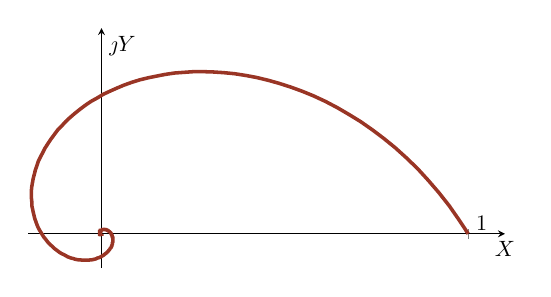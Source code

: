 % This file was created by matlab2tikz.
%
%The latest updates can be retrieved from
%  http://www.mathworks.com/matlabcentral/fileexchange/22022-matlab2tikz-matlab2tikz
%where you can also make suggestions and rate matlab2tikz.
%
\begin{tikzpicture}[scale=0.8]

\begin{axis}[%
  axis lines=center,
  scale only axis,
  width=2.98in,
  height=1.5in,
  xmin=-0.2,
  xmax=1.1,
  ymin=-0.1,
  ymax=0.6,
  xtick={1},
  ytick=\empty,
  xticklabel style={anchor=south west, draw=none},
  xlabel={$X$},
  ylabel={$\jmath Y$},
  x label style={anchor=north}
]
\addplot [ultra thick, color=BrickRed!80!black, forget plot]
  table[row sep=crcr]{%
1	0\\
0.974	0.042\\
0.948	0.082\\
0.92	0.12\\
0.891	0.156\\
0.862	0.19\\
0.832	0.221\\
0.801	0.251\\
0.77	0.278\\
0.739	0.303\\
0.707	0.327\\
0.675	0.348\\
0.643	0.368\\
0.611	0.386\\
0.579	0.402\\
0.547	0.416\\
0.516	0.428\\
0.484	0.439\\
0.454	0.448\\
0.423	0.456\\
0.393	0.462\\
0.363	0.467\\
0.334	0.47\\
0.306	0.472\\
0.278	0.473\\
0.251	0.473\\
0.225	0.471\\
0.199	0.469\\
0.174	0.465\\
0.15	0.46\\
0.127	0.455\\
0.104	0.449\\
0.083	0.442\\
0.062	0.434\\
0.042	0.425\\
0.023	0.416\\
0.005	0.407\\
-0.012	0.396\\
-0.029	0.386\\
-0.044	0.375\\
-0.059	0.363\\
-0.073	0.351\\
-0.086	0.339\\
-0.098	0.327\\
-0.109	0.314\\
-0.12	0.302\\
-0.129	0.289\\
-0.138	0.276\\
-0.146	0.263\\
-0.154	0.25\\
-0.16	0.237\\
-0.166	0.225\\
-0.172	0.212\\
-0.176	0.199\\
-0.18	0.187\\
-0.183	0.174\\
-0.186	0.162\\
-0.188	0.15\\
-0.19	0.138\\
-0.191	0.127\\
-0.191	0.115\\
-0.191	0.104\\
-0.19	0.094\\
-0.19	0.083\\
-0.188	0.073\\
-0.186	0.063\\
-0.184	0.054\\
-0.182	0.045\\
-0.179	0.036\\
-0.176	0.027\\
-0.173	0.019\\
-0.169	0.011\\
-0.165	0.004\\
-0.161	-0.003\\
-0.157	-0.01\\
-0.152	-0.016\\
-0.148	-0.022\\
-0.143	-0.028\\
-0.138	-0.033\\
-0.133	-0.038\\
-0.128	-0.043\\
-0.123	-0.047\\
-0.118	-0.051\\
-0.113	-0.055\\
-0.108	-0.058\\
-0.102	-0.061\\
-0.097	-0.064\\
-0.092	-0.067\\
-0.087	-0.069\\
-0.082	-0.071\\
-0.077	-0.072\\
-0.072	-0.074\\
-0.067	-0.075\\
-0.062	-0.076\\
-0.057	-0.076\\
-0.052	-0.077\\
-0.048	-0.077\\
-0.043	-0.077\\
-0.039	-0.077\\
-0.035	-0.077\\
-0.031	-0.076\\
-0.027	-0.076\\
-0.023	-0.075\\
-0.019	-0.074\\
-0.015	-0.073\\
-0.012	-0.071\\
-0.009	-0.07\\
-0.005	-0.069\\
-0.002	-0.067\\
0.0	-0.066\\
0.003	-0.064\\
0.006	-0.062\\
0.008	-0.06\\
0.011	-0.058\\
0.013	-0.056\\
0.015	-0.054\\
0.017	-0.052\\
0.019	-0.05\\
0.02	-0.048\\
0.022	-0.046\\
0.023	-0.044\\
0.024	-0.042\\
0.026	-0.04\\
0.027	-0.038\\
0.028	-0.036\\
0.028	-0.034\\
0.029	-0.032\\
0.03	-0.03\\
0.03	-0.028\\
0.03	-0.026\\
0.031	-0.024\\
0.031	-0.022\\
0.031	-0.02\\
0.031	-0.018\\
0.031	-0.016\\
0.031	-0.014\\
0.031	-0.013\\
0.031	-0.011\\
0.03	-0.01\\
0.03	-0.008\\
0.029	-0.007\\
0.029	-0.005\\
0.028	-0.004\\
0.028	-0.003\\
0.027	-0.001\\
0.027	-0.0\\
0.026	0.001\\
0.025	0.002\\
0.025	0.003\\
0.024	0.004\\
0.023	0.005\\
0.022	0.006\\
0.021	0.007\\
0.021	0.007\\
0.02	0.008\\
0.019	0.009\\
0.018	0.009\\
0.017	0.01\\
0.016	0.01\\
0.015	0.011\\
0.015	0.011\\
0.014	0.011\\
0.013	0.012\\
0.012	0.012\\
0.011	0.012\\
0.011	0.012\\
0.01	0.012\\
0.009	0.012\\
0.008	0.013\\
0.007	0.013\\
0.007	0.013\\
0.006	0.013\\
0.005	0.012\\
0.005	0.012\\
0.004	0.012\\
0.003	0.012\\
0.003	0.012\\
0.002	0.012\\
0.002	0.012\\
0.001	0.011\\
0.001	0.011\\
0.0	0.011\\
-0.0	0.011\\
-0.001	0.01\\
-0.001	0.01\\
-0.002	0.01\\
-0.002	0.009\\
-0.002	0.009\\
-0.003	0.009\\
-0.003	0.008\\
-0.003	0.008\\
-0.003	0.008\\
-0.004	0.007\\
-0.004	0.007\\
-0.004	0.007\\
-0.004	0.006\\
-0.004	0.006\\
-0.005	0.006\\
-0.005	0.005\\
-0.005	0.005\\
-0.005	0.005\\
-0.005	0.004\\
-0.005	0.004\\
-0.005	0.004\\
-0.005	0.003\\
-0.005	0.003\\
-0.005	0.003\\
-0.005	0.003\\
-0.005	0.002\\
-0.005	0.002\\
-0.005	0.002\\
-0.005	0.001\\
-0.005	0.001\\
-0.005	0.001\\
-0.005	0.001\\
-0.005	0.001\\
-0.005	0.0\\
-0.004	0.0\\
-0.004	-6.401e-05\\
-0.004	-0.0\\
-0.004	-0.0\\
-0.004	-0.001\\
-0.004	-0.001\\
-0.004	-0.001\\
-0.004	-0.001\\
-0.003	-0.001\\
-0.003	-0.001\\
-0.003	-0.001\\
-0.003	-0.001\\
-0.003	-0.002\\
-0.003	-0.002\\
-0.003	-0.002\\
-0.002	-0.002\\
-0.002	-0.002\\
-0.002	-0.002\\
-0.002	-0.002\\
-0.002	-0.002\\
-0.002	-0.002\\
-0.002	-0.002\\
-0.002	-0.002\\
-0.001	-0.002\\
-0.001	-0.002\\
-0.001	-0.002\\
-0.001	-0.002\\
-0.001	-0.002\\
-0.001	-0.002\\
-0.001	-0.002\\
-0.001	-0.002\\
-0.001	-0.002\\
-0.0	-0.002\\
-0.0	-0.002\\
-0.0	-0.002\\
-0.0	-0.002\\
-7.225e-05	-0.002\\
5.15e-06	-0.002\\
7.876e-05	-0.002\\
0.0	-0.002\\
0.0	-0.002\\
0.0	-0.002\\
0.0	-0.002\\
0.0	-0.001\\
0.0	-0.001\\
0.0	-0.001\\
0.001	-0.001\\
0.001	-0.001\\
0.001	-0.001\\
0.001	-0.001\\
0.001	-0.001\\
0.001	-0.001\\
0.001	-0.001\\
0.001	-0.001\\
0.001	-0.001\\
0.001	-0.001\\
0.001	-0.001\\
0.001	-0.001\\
0.001	-0.001\\
0.001	-0.001\\
0.001	-0.001\\
0.001	-0.0\\
0.001	-0.0\\
0.001	-0.0\\
0.001	-0.0\\
0.001	-0.0\\
0.001	-0.0\\
0.001	-0.0\\
0.001	-0.0\\
0.001	-0.0\\
0.001	-0.0\\
0.001	-7.127e-05\\
0.001	-3.807e-05\\
0.001	-6.393e-06\\
0.001	2.375e-05\\
0.001	5.237e-05\\
0.001	7.946e-05\\
0.001	0.0\\
0.001	0.0\\
0.001	0.0\\
0.001	0.0\\
0.001	0.0\\
0.001	0.0\\
0.001	0.0\\
0.0	0.0\\
0.0	0.0\\
0.0	0.0\\
0.0	0.0\\
0.0	0.0\\
0.0	0.0\\
0.0	0.0\\
0.0	0.0\\
0.0	0.0\\
0.0	0.0\\
0.0	0.0\\
0.0	0.0\\
0.0	0.0\\
0.0	0.0\\
0.0	0.0\\
0.0	0.0\\
0.0	0.0\\
0.0	0.0\\
0.0	0.0\\
9.295e-05	0.0\\
7.696e-05	0.0\\
6.157e-05	0.0\\
4.677e-05	0.0\\
3.258e-05	0.0\\
1.901e-05	0.0\\
6.049e-06	0.0\\
-6.293e-06	0.0\\
-1.802e-05	0.0\\
-2.913e-05	0.0\\
-3.962e-05	0.0\\
-4.951e-05	0.0\\
-5.88e-05	0.0\\
-6.749e-05	0.0\\
-7.559e-05	0.0\\
-8.311e-05	0.0\\
-9.006e-05	0.0\\
-9.645e-05	0.0\\
-0.0	0.0\\
-0.0	0.0\\
-0.0	0.0\\
-0.0	0.0\\
-0.0	0.0\\
-0.0	0.0\\
-0.0	0.0\\
-0.0	0.0\\
-0.0	0.0\\
-0.0	0.0\\
-0.0	9.937e-05\\
-0.0	9.118e-05\\
-0.0	8.317e-05\\
-0.0	7.534e-05\\
-0.0	6.772e-05\\
-0.0	6.03e-05\\
-0.0	5.309e-05\\
-0.0	4.611e-05\\
-0.0	3.935e-05\\
-0.0	3.283e-05\\
-0.0	2.655e-05\\
-0.0	2.051e-05\\
-0.0	1.471e-05\\
-0.0	9.163e-06\\
-0.0	3.862e-06\\
};
\end{axis}
\end{tikzpicture}%